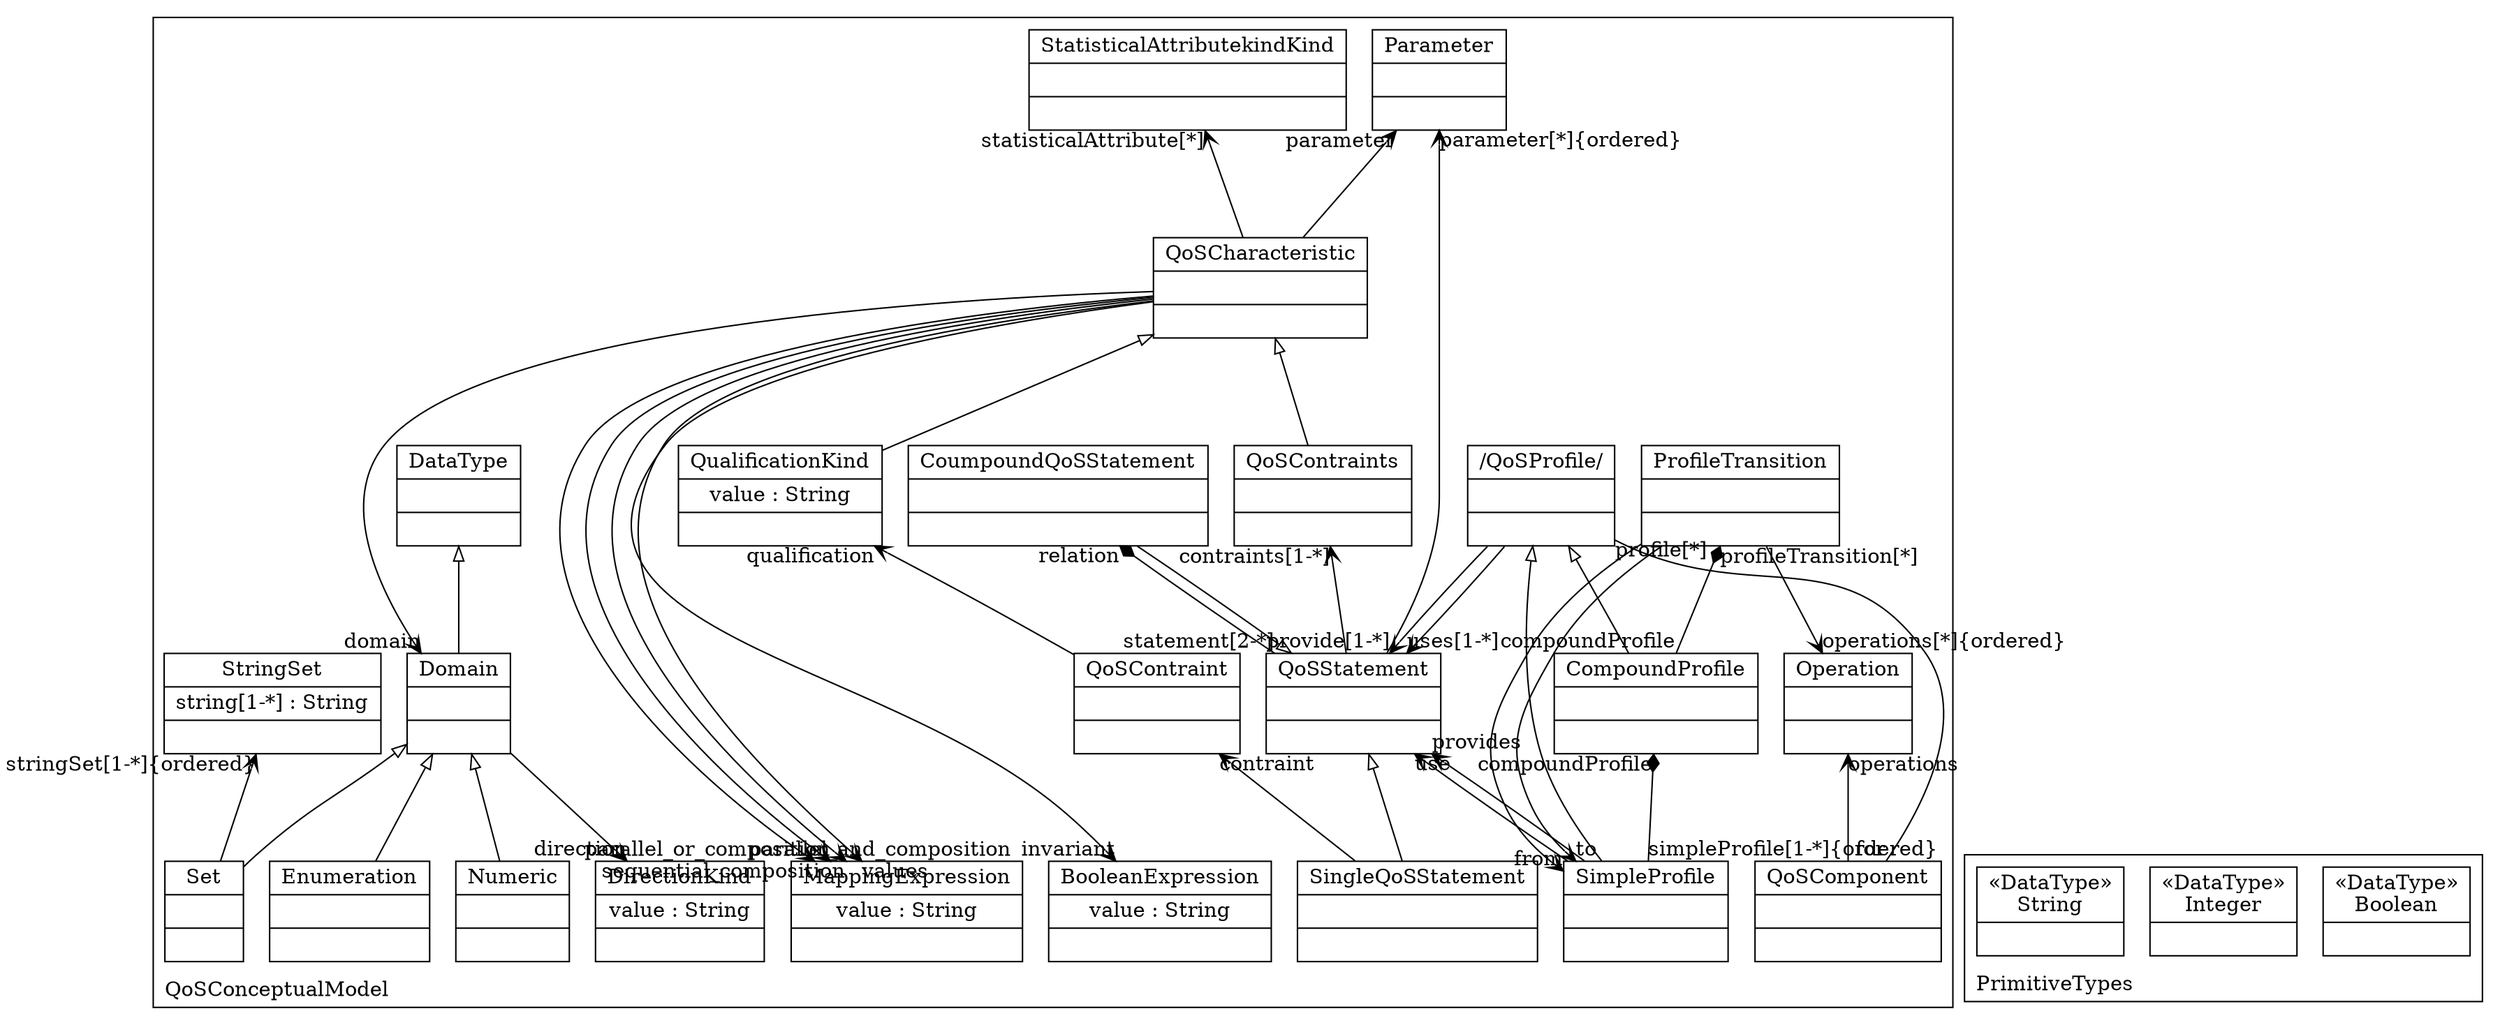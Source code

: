 digraph "KM3 Model in DOT" {
graph[rankdir=BT,labeljust=l,labelloc=t,nodeSep=0.75,compound=true];
 subgraph "cluster_QoSConceptualModel"{
labelloc=t
color=black
label=QoSConceptualModel
 node[shape=record];
QoSComponent[label="{QoSComponent| | }"]
 QoSComponent->Operation[arrowhead=vee,arrowtail=diamond,headlabel="operations",group=Operation,minlen=2,constraint=true,]
;
 node[shape=record];
QoSProfile[label="{/QoSProfile/| | }"]
 QoSProfile->QoSComponent[arrowhead=none,arrowtail=none,headlabel="for",taillabel="profile[*]",group=QoSComponent,minlen=2,constraint=false,]
 QoSProfile->QoSStatement[arrowhead=vee,arrowtail=none,headlabel="provide[1-*]",group=QoSStatement,minlen=2,constraint=false,]
 QoSProfile->QoSStatement[arrowhead=vee,arrowtail=none,headlabel="uses[1-*]",group=QoSStatement,minlen=2,constraint=false,]
;
 node[shape=record];
QoSContraints[label="{QoSContraints| | }"]
 QoSContraints->QoSCharacteristic[arrowhead=onormal,group=QoSCharacteristic,minlen=2,constraint=true,]
;
 node[shape=record];
Operation[label="{Operation| | }"]
;
 node[shape=record];
CompoundProfile[label="{CompoundProfile| | }"]
 CompoundProfile->ProfileTransition[arrowhead=diamond,arrowtail=none,headlabel="profileTransition[*]",taillabel="compoundProfile",group=ProfileTransition,minlen=2,constraint=true,]
 CompoundProfile->QoSProfile[arrowhead=onormal,group=QoSProfile,minlen=2,constraint=true,]
;
 node[shape=record];
SimpleProfile[label="{SimpleProfile| | }"]
 SimpleProfile->CompoundProfile[arrowhead=diamond,arrowtail=none,headlabel="compoundProfile",taillabel="simpleProfile[1-*]{ordered}",group=CompoundProfile,minlen=2,constraint=true,]
 SimpleProfile->QoSStatement[arrowhead=vee,arrowtail=none,headlabel="use",group=QoSStatement,minlen=2,constraint=false,]
 SimpleProfile->QoSStatement[arrowhead=vee,arrowtail=none,headlabel="provides",group=QoSStatement,minlen=2,constraint=false,]
 SimpleProfile->QoSProfile[arrowhead=onormal,group=QoSProfile,minlen=2,constraint=true,]
;
 node[shape=record];
ProfileTransition[label="{ProfileTransition| | }"]
 ProfileTransition->Operation[arrowhead=vee,arrowtail=none,headlabel="operations[*]{ordered}",group=Operation,minlen=2,constraint=false,]
 ProfileTransition->SimpleProfile[arrowhead=vee,arrowtail=none,headlabel="from",group=SimpleProfile,minlen=2,constraint=false,]
 ProfileTransition->SimpleProfile[arrowhead=vee,arrowtail=none,headlabel="to",group=SimpleProfile,minlen=2,constraint=false,]
;
 node[shape=record];
QoSStatement[label="{QoSStatement| | }"]
 QoSStatement->QoSContraints[arrowhead=vee,arrowtail=diamond,headlabel="contraints[1-*]",group=QoSContraints,minlen=2,constraint=true,]
 QoSStatement->CoumpoundQoSStatement[arrowhead=diamond,arrowtail=none,headlabel="relation",taillabel="statement[2-*]",group=CoumpoundQoSStatement,minlen=2,constraint=true,]
 QoSStatement->Parameter[arrowhead=vee,arrowtail=diamond,headlabel="parameter[*]{ordered}",group=Parameter,minlen=2,constraint=true,]
;
 node[shape=record];
SingleQoSStatement[label="{SingleQoSStatement| | }"]
 SingleQoSStatement->QoSContraint[arrowhead=vee,arrowtail=diamond,headlabel="contraint",group=QoSContraint,minlen=2,constraint=true,]
 SingleQoSStatement->QoSStatement[arrowhead=onormal,group=QoSStatement,minlen=2,constraint=true,]
;
 node[shape=record];
CoumpoundQoSStatement[label="{CoumpoundQoSStatement| | }"]
 CoumpoundQoSStatement->QoSStatement[arrowhead=onormal,group=QoSStatement,minlen=2,constraint=true,]
;
 node[shape=record];
QoSContraint[label="{QoSContraint| | }"]
 QoSContraint->QualificationKind[arrowhead=vee,arrowtail=none,headlabel="qualification",group=QualificationKind,minlen=2,constraint=false,]
;
 node[shape=record];
QualificationKind[label="{QualificationKind|value : String| }"]
 QualificationKind->QoSCharacteristic[arrowhead=onormal,group=QoSCharacteristic,minlen=2,constraint=true,]
;
 node[shape=record];
QoSCharacteristic[label="{QoSCharacteristic| | }"]
 QoSCharacteristic->BooleanExpression[arrowhead=vee,arrowtail=none,headlabel="invariant",group=BooleanExpression,minlen=2,constraint=false,]
 QoSCharacteristic->MappingExpression[arrowhead=vee,arrowtail=none,headlabel="parallel_and_composition",group=MappingExpression,minlen=2,constraint=false,]
 QoSCharacteristic->MappingExpression[arrowhead=vee,arrowtail=none,headlabel="parallel_or_composition",group=MappingExpression,minlen=2,constraint=false,]
 QoSCharacteristic->MappingExpression[arrowhead=vee,arrowtail=none,headlabel="sequential_composition",group=MappingExpression,minlen=2,constraint=false,]
 QoSCharacteristic->MappingExpression[arrowhead=vee,arrowtail=none,headlabel="values",group=MappingExpression,minlen=2,constraint=false,]
 QoSCharacteristic->StatisticalAttributekindKind[arrowhead=vee,arrowtail=diamond,headlabel="statisticalAttribute[*]",group=StatisticalAttributekindKind,minlen=2,constraint=true,]
 QoSCharacteristic->Parameter[arrowhead=vee,arrowtail=diamond,headlabel="parameter",group=Parameter,minlen=2,constraint=true,]
 QoSCharacteristic->Domain[arrowhead=vee,arrowtail=none,headlabel="domain",group=Domain,minlen=2,constraint=false,]
;
 node[shape=record];
BooleanExpression[label="{BooleanExpression|value : String| }"]
;
 node[shape=record];
MappingExpression[label="{MappingExpression|value : String| }"]
;
 node[shape=record];
StatisticalAttributekindKind[label="{StatisticalAttributekindKind| | }"]
;
 node[shape=record];
Parameter[label="{Parameter| | }"]
;
 node[shape=record];
DataType[label="{DataType| | }"]
;
 node[shape=record];
Domain[label="{Domain| | }"]
 Domain->DirectionKind[arrowhead=vee,arrowtail=none,headlabel="direction",group=DirectionKind,minlen=2,constraint=false,]
 Domain->DataType[arrowhead=onormal,group=DataType,minlen=2,constraint=true,]
;
 node[shape=record];
DirectionKind[label="{DirectionKind|value : String| }"]
;
 node[shape=record];
Numeric[label="{Numeric| | }"]
 Numeric->Domain[arrowhead=onormal,group=Domain,minlen=2,constraint=true,]
;
 node[shape=record];
Set[label="{Set| | }"]
 Set->StringSet[arrowhead=vee,arrowtail=diamond,headlabel="stringSet[1-*]{ordered}",group=StringSet,minlen=2,constraint=true,]
 Set->Domain[arrowhead=onormal,group=Domain,minlen=2,constraint=true,]
;
 node[shape=record];
Enumeration[label="{Enumeration| | }"]
 Enumeration->Domain[arrowhead=onormal,group=Domain,minlen=2,constraint=true,]
;
 node[shape=record];
StringSet[label="{StringSet|string[1-*] : String| }"]
;

} subgraph "cluster_PrimitiveTypes"{
labelloc=t
color=black
label=PrimitiveTypes
 node[shape=record];
Boolean[label="{&#171;DataType&#187;\nBoolean|}"]
;
 node[shape=record];
Integer[label="{&#171;DataType&#187;\nInteger|}"]
;
 node[shape=record];
String[label="{&#171;DataType&#187;\nString|}"]
;

}
}